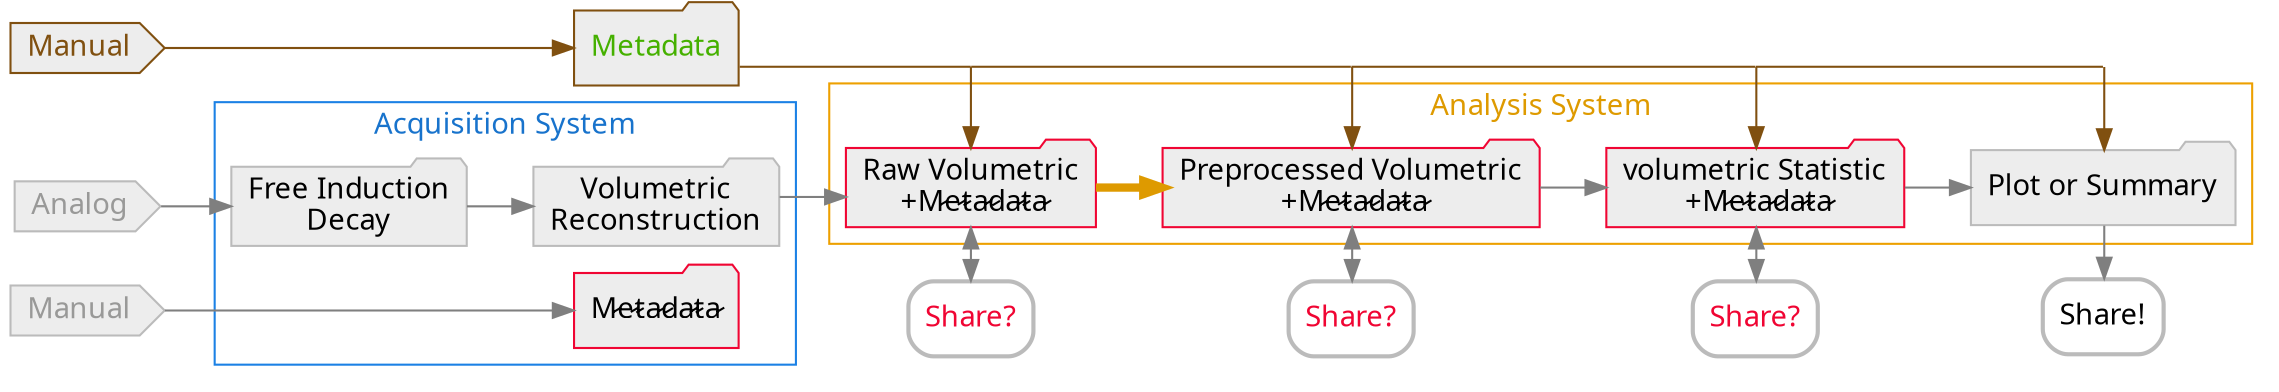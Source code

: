 digraph graphname {
    newrank = true;
    size="26,12";
    rankdir="LR";
    graph [splines=ortho, fontname="sans", pad="0.07", nodesep="0.175", ranksep="0.45"];
    node [fontname = "sans", style=filled];
    edge [fontname = "sans", color=gray50];
    d_[label=<<FONT COLOR="#F00533">Share?</FONT>>, style="bold, rounded", color="#BBBBBB", shape="box"];
    e_[label=<<FONT COLOR="#F00533">Share?</FONT>>, style="bold, rounded", color="#BBBBBB", shape="box"];
    f_[label=<<FONT COLOR="#F00533">Share?</FONT>>, style="bold, rounded", color="#BBBBBB", shape="box"];
    g_[label="Share!", style="bold, rounded", color="#BBBBBB", shape="box"];
    a[label="Analog  ", shape=cds, color="#BBBBBB", fillcolor=grey93, fontcolor="#999998"];
    b[label="Free Induction\nDecay", shape=folder, color="#BBBBBB", fillcolor=grey93];
    c[label="Volumetric\nReconstruction", shape=folder, color="#BBBBBB", fillcolor=grey93];
    d[label="Raw Volumetric\n +M̷e̷t̷a̷d̷a̷t̷a̷", shape=folder, color="#F00533", fillcolor=grey93];
    e[label="Preprocessed Volumetric\n +M̷e̷t̷a̷d̷a̷t̷a̷", shape=folder, color="#F00533", fillcolor=grey93];
    f[label="volumetric Statistic\n +M̷e̷t̷a̷d̷a̷t̷a̷", shape=folder, color="#F00533", fillcolor=grey93];
    g[label="Plot or Summary", shape=folder, color="#BBBBBB", fillcolor=grey93];
    m0[label="Manual  ", shape=cds, color="#BBBBBB", fillcolor=grey93, fontcolor="#999998"];
    m1[label="M̷e̷t̷a̷d̷a̷t̷a̷", shape=folder, color="#F00533", fillcolor=grey93];
    m_bad[
        label=<<FONT COLOR="#45B000">Metadata</FONT>>,
        shape=folder, color="#805010", fillcolor=grey93,
        ];
    m0_bad[label="Manual  ", shape=cds, color="#805010", fillcolor=grey93, fontcolor="#805010"];
    d_branch[label = "d_branch", style = invis, shape=point, width=.0]
    e_branch[label = "e_branch", style = invis, shape=point, width=.0]
    f_branch[label = "f_branch", style = invis, shape=point, width=.0]
    g_branch[label = "g_branch", style = invis, shape=point, width=.0]
    
    m0 -> m1 ;
    m0_bad -> m_bad[color="#805010"];
    m_bad:e -> d_branch[color="#805010", arrowhead=none];
    d_branch -> d:n[color="#805010"];
    d_branch -> e_branch[color="#805010", arrowhead=none];
    e_branch -> e:n[color="#805010"];
    e_branch -> f_branch[color="#805010", arrowhead=none];
    f_branch -> f:n[color="#805010"];
    f_branch -> g_branch[color="#805010", arrowhead=none];
    g_branch -> g:n[color="#805010"];
    a -> b ;
    subgraph cluster1 {
        b -> c ;
        m1;
        label = "Acquisition System";
        fontcolor = "#1873cc";
        color = "#1b81e5";
    }
    c -> d:w ;
    subgraph cluster2 {
        d -> e [arrowsize=0.9, penwidth=4, color="#DE9A00"];
        e -> f ;
        f -> g ;
        label = "Analysis System";
        fontcolor = "#DE9A00";
        color = "#EDA000";
    }
    d -> d_ [dir=both, minlen=2];
    e -> e_ [dir=both, minlen=2];
    f -> f_ [dir=both, minlen=2];
    g -> g_ [minlen=2];
    {rank=same; a; m0; m0_bad}
    {rank=same; c; m1; m_bad}
    {rank=same; d; d_; d_branch}
    {rank=same; e; e_; e_branch}
    {rank=same; f; f_; f_branch}
    {rank=same; g; g_; g_branch}
}
